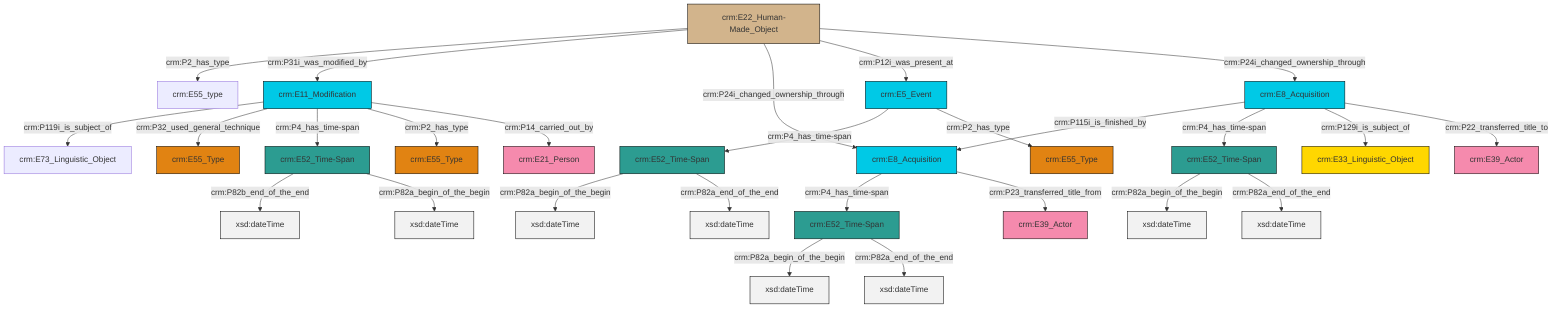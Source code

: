 graph TD
classDef Literal fill:#f2f2f2,stroke:#000000;
classDef CRM_Entity fill:#FFFFFF,stroke:#000000;
classDef Temporal_Entity fill:#00C9E6, stroke:#000000;
classDef Type fill:#E18312, stroke:#000000;
classDef Time-Span fill:#2C9C91, stroke:#000000;
classDef Appellation fill:#FFEB7F, stroke:#000000;
classDef Place fill:#008836, stroke:#000000;
classDef Persistent_Item fill:#B266B2, stroke:#000000;
classDef Conceptual_Object fill:#FFD700, stroke:#000000;
classDef Physical_Thing fill:#D2B48C, stroke:#000000;
classDef Actor fill:#f58aad, stroke:#000000;
classDef PC_Classes fill:#4ce600, stroke:#000000;
classDef Multi fill:#cccccc,stroke:#000000;

2["crm:E22_Human-Made_Object"]:::Physical_Thing -->|crm:P2_has_type| 3["crm:E55_type"]:::Default
6["crm:E52_Time-Span"]:::Time-Span -->|crm:P82b_end_of_the_end| 7[xsd:dateTime]:::Literal
2["crm:E22_Human-Made_Object"]:::Physical_Thing -->|crm:P31i_was_modified_by| 8["crm:E11_Modification"]:::Temporal_Entity
9["crm:E8_Acquisition"]:::Temporal_Entity -->|crm:P4_has_time-span| 11["crm:E52_Time-Span"]:::Time-Span
6["crm:E52_Time-Span"]:::Time-Span -->|crm:P82a_begin_of_the_begin| 15[xsd:dateTime]:::Literal
2["crm:E22_Human-Made_Object"]:::Physical_Thing -->|crm:P24i_changed_ownership_through| 9["crm:E8_Acquisition"]:::Temporal_Entity
11["crm:E52_Time-Span"]:::Time-Span -->|crm:P82a_begin_of_the_begin| 16[xsd:dateTime]:::Literal
17["crm:E8_Acquisition"]:::Temporal_Entity -->|crm:P115i_is_finished_by| 9["crm:E8_Acquisition"]:::Temporal_Entity
17["crm:E8_Acquisition"]:::Temporal_Entity -->|crm:P4_has_time-span| 18["crm:E52_Time-Span"]:::Time-Span
11["crm:E52_Time-Span"]:::Time-Span -->|crm:P82a_end_of_the_end| 20[xsd:dateTime]:::Literal
2["crm:E22_Human-Made_Object"]:::Physical_Thing -->|crm:P12i_was_present_at| 22["crm:E5_Event"]:::Temporal_Entity
8["crm:E11_Modification"]:::Temporal_Entity -->|crm:P119i_is_subject_of| 23["crm:E73_Linguistic_Object"]:::Default
27["crm:E52_Time-Span"]:::Time-Span -->|crm:P82a_begin_of_the_begin| 28[xsd:dateTime]:::Literal
8["crm:E11_Modification"]:::Temporal_Entity -->|crm:P32_used_general_technique| 0["crm:E55_Type"]:::Type
18["crm:E52_Time-Span"]:::Time-Span -->|crm:P82a_begin_of_the_begin| 29[xsd:dateTime]:::Literal
8["crm:E11_Modification"]:::Temporal_Entity -->|crm:P4_has_time-span| 6["crm:E52_Time-Span"]:::Time-Span
18["crm:E52_Time-Span"]:::Time-Span -->|crm:P82a_end_of_the_end| 31[xsd:dateTime]:::Literal
27["crm:E52_Time-Span"]:::Time-Span -->|crm:P82a_end_of_the_end| 32[xsd:dateTime]:::Literal
22["crm:E5_Event"]:::Temporal_Entity -->|crm:P4_has_time-span| 27["crm:E52_Time-Span"]:::Time-Span
8["crm:E11_Modification"]:::Temporal_Entity -->|crm:P2_has_type| 36["crm:E55_Type"]:::Type
8["crm:E11_Modification"]:::Temporal_Entity -->|crm:P14_carried_out_by| 4["crm:E21_Person"]:::Actor
17["crm:E8_Acquisition"]:::Temporal_Entity -->|crm:P129i_is_subject_of| 13["crm:E33_Linguistic_Object"]:::Conceptual_Object
17["crm:E8_Acquisition"]:::Temporal_Entity -->|crm:P22_transferred_title_to| 33["crm:E39_Actor"]:::Actor
9["crm:E8_Acquisition"]:::Temporal_Entity -->|crm:P23_transferred_title_from| 40["crm:E39_Actor"]:::Actor
2["crm:E22_Human-Made_Object"]:::Physical_Thing -->|crm:P24i_changed_ownership_through| 17["crm:E8_Acquisition"]:::Temporal_Entity
22["crm:E5_Event"]:::Temporal_Entity -->|crm:P2_has_type| 25["crm:E55_Type"]:::Type